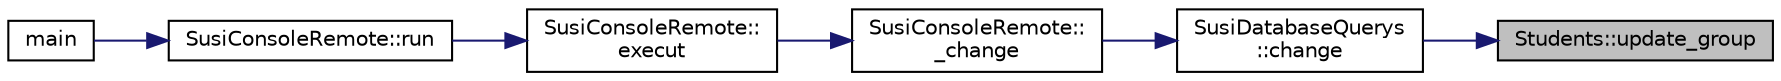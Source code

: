 digraph "Students::update_group"
{
 // LATEX_PDF_SIZE
  edge [fontname="Helvetica",fontsize="10",labelfontname="Helvetica",labelfontsize="10"];
  node [fontname="Helvetica",fontsize="10",shape=record];
  rankdir="RL";
  Node1 [label="Students::update_group",height=0.2,width=0.4,color="black", fillcolor="grey75", style="filled", fontcolor="black",tooltip=" "];
  Node1 -> Node2 [dir="back",color="midnightblue",fontsize="10",style="solid",fontname="Helvetica"];
  Node2 [label="SusiDatabaseQuerys\l::change",height=0.2,width=0.4,color="black", fillcolor="white", style="filled",URL="$class_susi_database_querys.html#a9e9639f560420e220b53c61d7a317717",tooltip=" "];
  Node2 -> Node3 [dir="back",color="midnightblue",fontsize="10",style="solid",fontname="Helvetica"];
  Node3 [label="SusiConsoleRemote::\l_change",height=0.2,width=0.4,color="black", fillcolor="white", style="filled",URL="$class_susi_console_remote.html#ad1e0b6a9823b1a3ef692bf51d93526a1",tooltip=" "];
  Node3 -> Node4 [dir="back",color="midnightblue",fontsize="10",style="solid",fontname="Helvetica"];
  Node4 [label="SusiConsoleRemote::\lexecut",height=0.2,width=0.4,color="black", fillcolor="white", style="filled",URL="$class_susi_console_remote.html#afd508aec4dd613da7127f93ee4ef2171",tooltip="Изпълнява команда по подаден стринг."];
  Node4 -> Node5 [dir="back",color="midnightblue",fontsize="10",style="solid",fontname="Helvetica"];
  Node5 [label="SusiConsoleRemote::run",height=0.2,width=0.4,color="black", fillcolor="white", style="filled",URL="$class_susi_console_remote.html#a9450e23e6d289165c69090f3bc209dd9",tooltip="Стартира приложението."];
  Node5 -> Node6 [dir="back",color="midnightblue",fontsize="10",style="solid",fontname="Helvetica"];
  Node6 [label="main",height=0.2,width=0.4,color="black", fillcolor="white", style="filled",URL="$main_8cpp.html#ae66f6b31b5ad750f1fe042a706a4e3d4",tooltip=" "];
}
